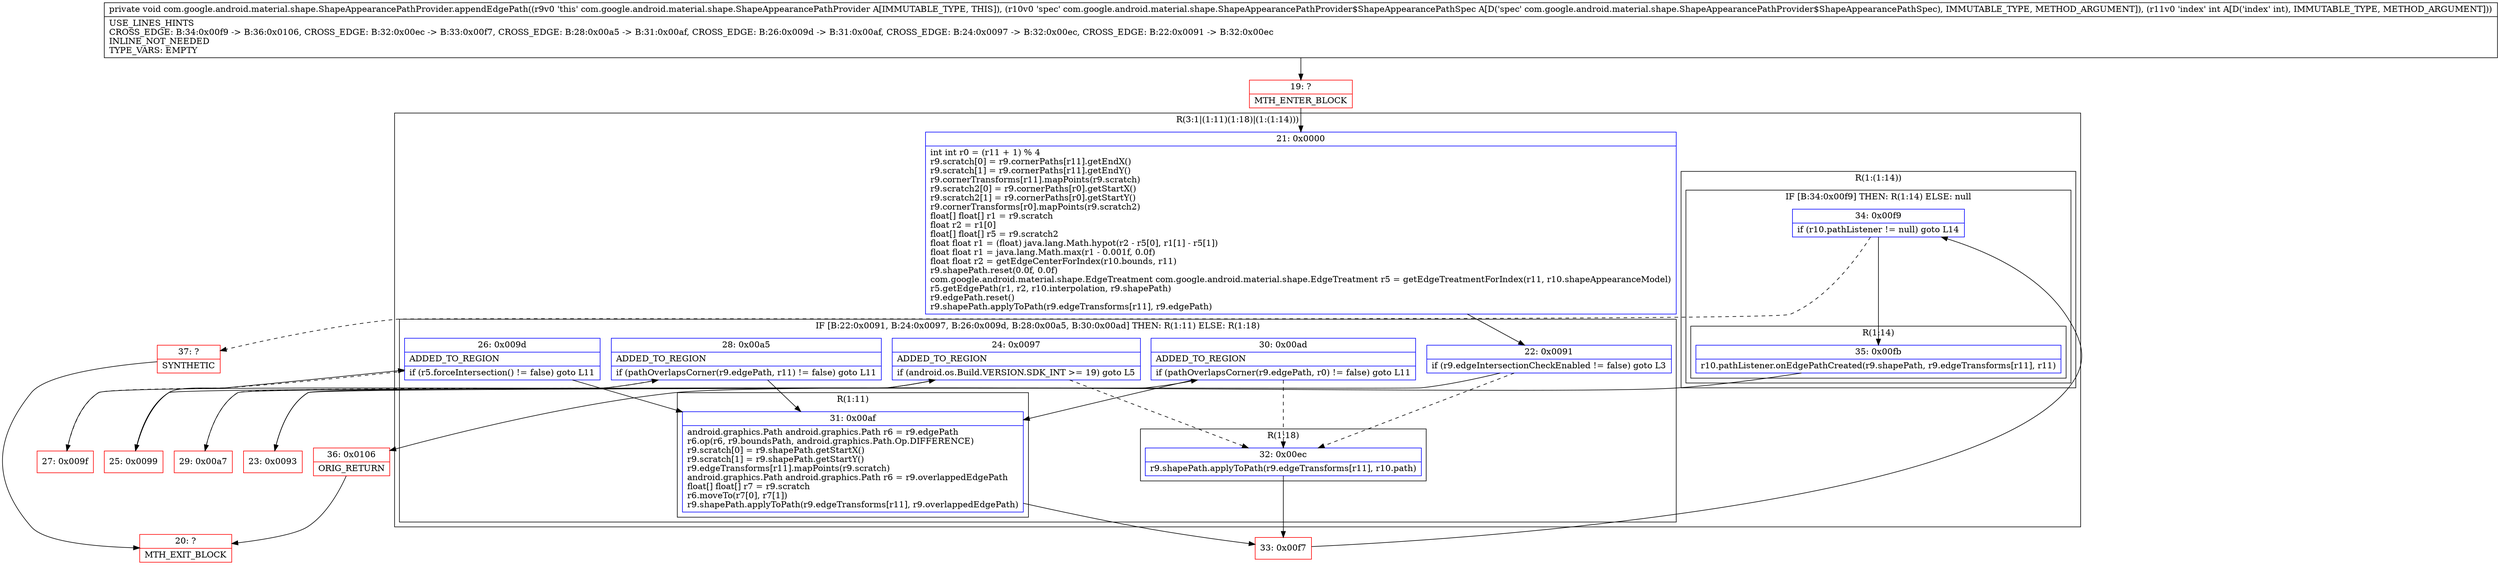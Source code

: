 digraph "CFG forcom.google.android.material.shape.ShapeAppearancePathProvider.appendEdgePath(Lcom\/google\/android\/material\/shape\/ShapeAppearancePathProvider$ShapeAppearancePathSpec;I)V" {
subgraph cluster_Region_226869163 {
label = "R(3:1|(1:11)(1:18)|(1:(1:14)))";
node [shape=record,color=blue];
Node_21 [shape=record,label="{21\:\ 0x0000|int int r0 = (r11 + 1) % 4\lr9.scratch[0] = r9.cornerPaths[r11].getEndX()\lr9.scratch[1] = r9.cornerPaths[r11].getEndY()\lr9.cornerTransforms[r11].mapPoints(r9.scratch)\lr9.scratch2[0] = r9.cornerPaths[r0].getStartX()\lr9.scratch2[1] = r9.cornerPaths[r0].getStartY()\lr9.cornerTransforms[r0].mapPoints(r9.scratch2)\lfloat[] float[] r1 = r9.scratch\lfloat r2 = r1[0]\lfloat[] float[] r5 = r9.scratch2\lfloat float r1 = (float) java.lang.Math.hypot(r2 \- r5[0], r1[1] \- r5[1])\lfloat float r1 = java.lang.Math.max(r1 \- 0.001f, 0.0f)\lfloat float r2 = getEdgeCenterForIndex(r10.bounds, r11)\lr9.shapePath.reset(0.0f, 0.0f)\lcom.google.android.material.shape.EdgeTreatment com.google.android.material.shape.EdgeTreatment r5 = getEdgeTreatmentForIndex(r11, r10.shapeAppearanceModel)\lr5.getEdgePath(r1, r2, r10.interpolation, r9.shapePath)\lr9.edgePath.reset()\lr9.shapePath.applyToPath(r9.edgeTransforms[r11], r9.edgePath)\l}"];
subgraph cluster_IfRegion_621781826 {
label = "IF [B:22:0x0091, B:24:0x0097, B:26:0x009d, B:28:0x00a5, B:30:0x00ad] THEN: R(1:11) ELSE: R(1:18)";
node [shape=record,color=blue];
Node_22 [shape=record,label="{22\:\ 0x0091|if (r9.edgeIntersectionCheckEnabled != false) goto L3\l}"];
Node_24 [shape=record,label="{24\:\ 0x0097|ADDED_TO_REGION\l|if (android.os.Build.VERSION.SDK_INT \>= 19) goto L5\l}"];
Node_26 [shape=record,label="{26\:\ 0x009d|ADDED_TO_REGION\l|if (r5.forceIntersection() != false) goto L11\l}"];
Node_28 [shape=record,label="{28\:\ 0x00a5|ADDED_TO_REGION\l|if (pathOverlapsCorner(r9.edgePath, r11) != false) goto L11\l}"];
Node_30 [shape=record,label="{30\:\ 0x00ad|ADDED_TO_REGION\l|if (pathOverlapsCorner(r9.edgePath, r0) != false) goto L11\l}"];
subgraph cluster_Region_589373960 {
label = "R(1:11)";
node [shape=record,color=blue];
Node_31 [shape=record,label="{31\:\ 0x00af|android.graphics.Path android.graphics.Path r6 = r9.edgePath\lr6.op(r6, r9.boundsPath, android.graphics.Path.Op.DIFFERENCE)\lr9.scratch[0] = r9.shapePath.getStartX()\lr9.scratch[1] = r9.shapePath.getStartY()\lr9.edgeTransforms[r11].mapPoints(r9.scratch)\landroid.graphics.Path android.graphics.Path r6 = r9.overlappedEdgePath\lfloat[] float[] r7 = r9.scratch\lr6.moveTo(r7[0], r7[1])\lr9.shapePath.applyToPath(r9.edgeTransforms[r11], r9.overlappedEdgePath)\l}"];
}
subgraph cluster_Region_1951738746 {
label = "R(1:18)";
node [shape=record,color=blue];
Node_32 [shape=record,label="{32\:\ 0x00ec|r9.shapePath.applyToPath(r9.edgeTransforms[r11], r10.path)\l}"];
}
}
subgraph cluster_Region_671336181 {
label = "R(1:(1:14))";
node [shape=record,color=blue];
subgraph cluster_IfRegion_1335858106 {
label = "IF [B:34:0x00f9] THEN: R(1:14) ELSE: null";
node [shape=record,color=blue];
Node_34 [shape=record,label="{34\:\ 0x00f9|if (r10.pathListener != null) goto L14\l}"];
subgraph cluster_Region_1480207716 {
label = "R(1:14)";
node [shape=record,color=blue];
Node_35 [shape=record,label="{35\:\ 0x00fb|r10.pathListener.onEdgePathCreated(r9.shapePath, r9.edgeTransforms[r11], r11)\l}"];
}
}
}
}
Node_19 [shape=record,color=red,label="{19\:\ ?|MTH_ENTER_BLOCK\l}"];
Node_23 [shape=record,color=red,label="{23\:\ 0x0093}"];
Node_25 [shape=record,color=red,label="{25\:\ 0x0099}"];
Node_27 [shape=record,color=red,label="{27\:\ 0x009f}"];
Node_29 [shape=record,color=red,label="{29\:\ 0x00a7}"];
Node_33 [shape=record,color=red,label="{33\:\ 0x00f7}"];
Node_36 [shape=record,color=red,label="{36\:\ 0x0106|ORIG_RETURN\l}"];
Node_20 [shape=record,color=red,label="{20\:\ ?|MTH_EXIT_BLOCK\l}"];
Node_37 [shape=record,color=red,label="{37\:\ ?|SYNTHETIC\l}"];
MethodNode[shape=record,label="{private void com.google.android.material.shape.ShapeAppearancePathProvider.appendEdgePath((r9v0 'this' com.google.android.material.shape.ShapeAppearancePathProvider A[IMMUTABLE_TYPE, THIS]), (r10v0 'spec' com.google.android.material.shape.ShapeAppearancePathProvider$ShapeAppearancePathSpec A[D('spec' com.google.android.material.shape.ShapeAppearancePathProvider$ShapeAppearancePathSpec), IMMUTABLE_TYPE, METHOD_ARGUMENT]), (r11v0 'index' int A[D('index' int), IMMUTABLE_TYPE, METHOD_ARGUMENT]))  | USE_LINES_HINTS\lCROSS_EDGE: B:34:0x00f9 \-\> B:36:0x0106, CROSS_EDGE: B:32:0x00ec \-\> B:33:0x00f7, CROSS_EDGE: B:28:0x00a5 \-\> B:31:0x00af, CROSS_EDGE: B:26:0x009d \-\> B:31:0x00af, CROSS_EDGE: B:24:0x0097 \-\> B:32:0x00ec, CROSS_EDGE: B:22:0x0091 \-\> B:32:0x00ec\lINLINE_NOT_NEEDED\lTYPE_VARS: EMPTY\l}"];
MethodNode -> Node_19;Node_21 -> Node_22;
Node_22 -> Node_23;
Node_22 -> Node_32[style=dashed];
Node_24 -> Node_25;
Node_24 -> Node_32[style=dashed];
Node_26 -> Node_27[style=dashed];
Node_26 -> Node_31;
Node_28 -> Node_29[style=dashed];
Node_28 -> Node_31;
Node_30 -> Node_31;
Node_30 -> Node_32[style=dashed];
Node_31 -> Node_33;
Node_32 -> Node_33;
Node_34 -> Node_35;
Node_34 -> Node_37[style=dashed];
Node_35 -> Node_36;
Node_19 -> Node_21;
Node_23 -> Node_24;
Node_25 -> Node_26;
Node_27 -> Node_28;
Node_29 -> Node_30;
Node_33 -> Node_34;
Node_36 -> Node_20;
Node_37 -> Node_20;
}

